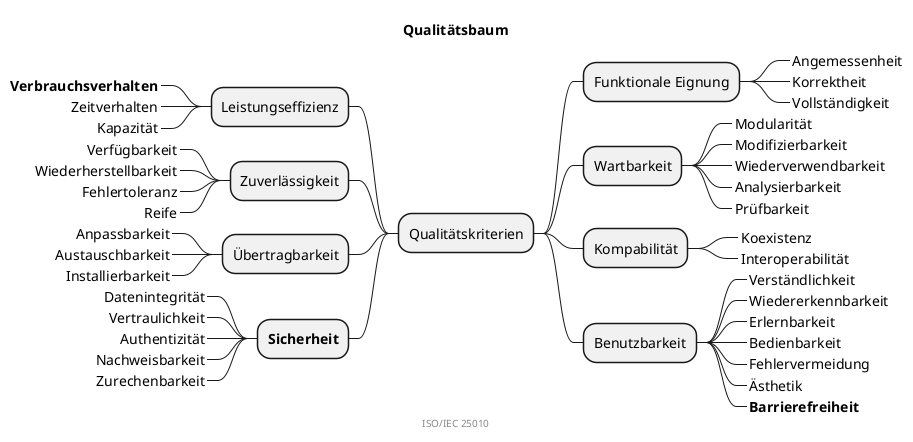' tag::base[]
@startmindmap
' //https://plantuml.com/de/mindmap-diagram
* Qualitätskriterien
' end::base[]
' tag::funktionaleEignung[]
** Funktionale Eignung
***_ Angemessenheit
***_ Korrektheit
***_ Vollständigkeit
' end::funktionaleEignung[]
' tag::wartbarkeit[]
** Wartbarkeit
***_ Modularität
***_ Modifizierbarkeit
***_ Wiederverwendbarkeit
***_ Analysierbarkeit
***_ Prüfbarkeit
' end::wartbarkeit[]
' tag::kompabilitaet[]
** Kompabilität
***_ Koexistenz
***_ Interoperabilität
' end::kompabilitaet[]
' tag::benutzbarkeit[]
** Benutzbarkeit
***_ Verständlichkeit
***_ Wiedererkennbarkeit
***_ Erlernbarkeit
***_ Bedienbarkeit
***_ Fehlervermeidung
***_ Ästhetik
***_ <b>Barrierefreiheit</b>
' end::benutzbarkeit[]
left side
' tag::leistungseffizienz[]
** Leistungseffizienz
***_ <b>Verbrauchsverhalten</b>
***_ Zeitverhalten
***_ Kapazität
' end::leistungseffizienz[]
' tag::zuverlaessigkeit[]
** Zuverlässigkeit
***_ Verfügbarkeit
***_ Wiederherstellbarkeit
***_ Fehlertoleranz
***_ Reife
' end::zuverlaessigkeit[]
' tag::uebertragbarkeit[]
** Übertragbarkeit
***_ Anpassbarkeit
***_ Austauschbarkeit
***_ Installierbarkeit
' end::uebertragbarkeit[]
' tag::sicherheit[]
** <b>Sicherheit</b>
***_ Datenintegrität
***_ Vertraulichkeit
***_ Authentizität
***_ Nachweisbarkeit
***_ Zurechenbarkeit
' end::sicherheit[]
' tag::base[]
title: Qualitätsbaum
' https://iso25000.com/index.php/en/iso-25000-standards/iso-25010
footer: ISO/IEC 25010
@endmindmap
' end::base[]

